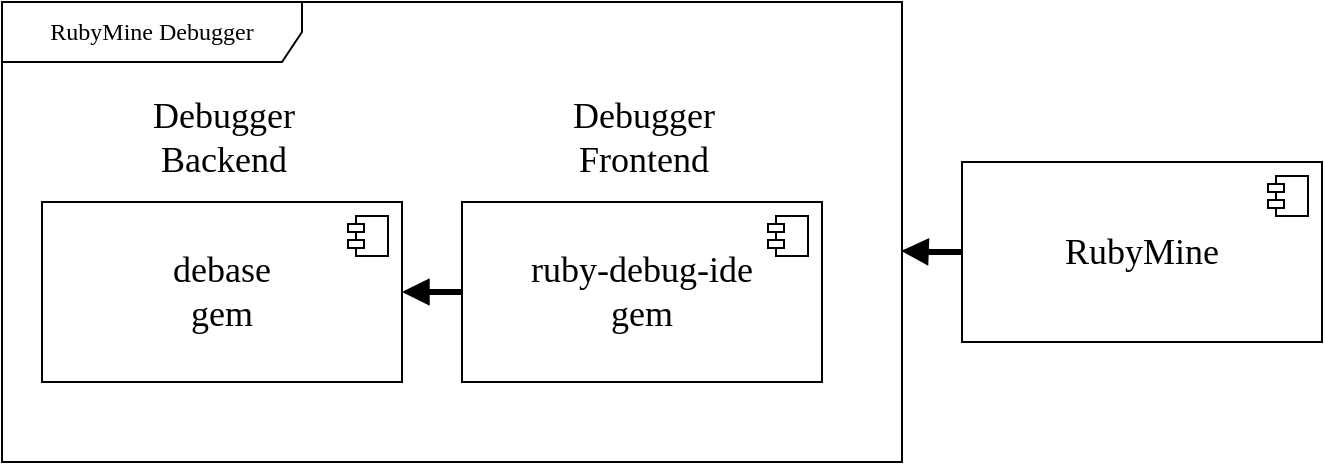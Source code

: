 <mxfile version="24.6.5" type="device">
  <diagram name="Page-1" id="f-sBaS7kKL6H8T4tUrvl">
    <mxGraphModel dx="1247" dy="691" grid="1" gridSize="10" guides="1" tooltips="1" connect="1" arrows="1" fold="1" page="1" pageScale="1" pageWidth="850" pageHeight="1100" math="0" shadow="0">
      <root>
        <mxCell id="0" />
        <mxCell id="1" parent="0" />
        <mxCell id="qSp2voCxcjBClg3Vv-4l-1" value="&lt;font style=&quot;font-size: 18px;&quot; data-font-src=&quot;https://fonts.googleapis.com/css?family=Montserrat&quot;&gt;RubyMine&lt;/font&gt;" style="html=1;dropTarget=0;whiteSpace=wrap;fontStyle=0;fontFamily=Montserrat;fontSource=https%3A%2F%2Ffonts.googleapis.com%2Fcss%3Ffamily%3DMontserrat;" parent="1" vertex="1">
          <mxGeometry x="540" y="200" width="180" height="90" as="geometry" />
        </mxCell>
        <mxCell id="qSp2voCxcjBClg3Vv-4l-2" value="" style="shape=module;jettyWidth=8;jettyHeight=4;fontStyle=0;fontFamily=Montserrat;fontSource=https%3A%2F%2Ffonts.googleapis.com%2Fcss%3Ffamily%3DMontserrat;" parent="qSp2voCxcjBClg3Vv-4l-1" vertex="1">
          <mxGeometry x="1" width="20" height="20" relative="1" as="geometry">
            <mxPoint x="-27" y="7" as="offset" />
          </mxGeometry>
        </mxCell>
        <mxCell id="qSp2voCxcjBClg3Vv-4l-3" value="&lt;font style=&quot;font-size: 18px;&quot; data-font-src=&quot;https://fonts.googleapis.com/css?family=Montserrat&quot;&gt;ruby-debug-ide&lt;br&gt;gem&lt;/font&gt;" style="html=1;dropTarget=0;whiteSpace=wrap;fontStyle=0;fontFamily=Montserrat;fontSource=https%3A%2F%2Ffonts.googleapis.com%2Fcss%3Ffamily%3DMontserrat;" parent="1" vertex="1">
          <mxGeometry x="290" y="220" width="180" height="90" as="geometry" />
        </mxCell>
        <mxCell id="qSp2voCxcjBClg3Vv-4l-4" value="" style="shape=module;jettyWidth=8;jettyHeight=4;fontStyle=0;fontFamily=Montserrat;fontSource=https%3A%2F%2Ffonts.googleapis.com%2Fcss%3Ffamily%3DMontserrat;" parent="qSp2voCxcjBClg3Vv-4l-3" vertex="1">
          <mxGeometry x="1" width="20" height="20" relative="1" as="geometry">
            <mxPoint x="-27" y="7" as="offset" />
          </mxGeometry>
        </mxCell>
        <mxCell id="qSp2voCxcjBClg3Vv-4l-5" value="&lt;font data-font-src=&quot;https://fonts.googleapis.com/css?family=Montserrat&quot; style=&quot;font-size: 18px;&quot;&gt;debase&lt;br&gt;gem&lt;/font&gt;" style="html=1;dropTarget=0;whiteSpace=wrap;fontStyle=0;fontFamily=Montserrat;fontSource=https%3A%2F%2Ffonts.googleapis.com%2Fcss%3Ffamily%3DMontserrat;" parent="1" vertex="1">
          <mxGeometry x="80" y="220" width="180" height="90" as="geometry" />
        </mxCell>
        <mxCell id="qSp2voCxcjBClg3Vv-4l-6" value="" style="shape=module;jettyWidth=8;jettyHeight=4;fontStyle=0;fontFamily=Montserrat;fontSource=https%3A%2F%2Ffonts.googleapis.com%2Fcss%3Ffamily%3DMontserrat;" parent="qSp2voCxcjBClg3Vv-4l-5" vertex="1">
          <mxGeometry x="1" width="20" height="20" relative="1" as="geometry">
            <mxPoint x="-27" y="7" as="offset" />
          </mxGeometry>
        </mxCell>
        <mxCell id="qSp2voCxcjBClg3Vv-4l-7" value="" style="endArrow=block;endFill=1;html=1;edgeStyle=orthogonalEdgeStyle;align=left;verticalAlign=top;rounded=0;entryX=1;entryY=0.5;entryDx=0;entryDy=0;exitX=0;exitY=0.5;exitDx=0;exitDy=0;strokeWidth=3;fontStyle=0;fontFamily=Montserrat;fontSource=https%3A%2F%2Ffonts.googleapis.com%2Fcss%3Ffamily%3DMontserrat;" parent="1" source="qSp2voCxcjBClg3Vv-4l-3" target="qSp2voCxcjBClg3Vv-4l-5" edge="1">
          <mxGeometry x="-1" relative="1" as="geometry">
            <mxPoint x="350" y="290" as="sourcePoint" />
            <mxPoint x="510" y="290" as="targetPoint" />
          </mxGeometry>
        </mxCell>
        <mxCell id="qSp2voCxcjBClg3Vv-4l-9" value="" style="endArrow=block;endFill=1;html=1;edgeStyle=orthogonalEdgeStyle;align=left;verticalAlign=top;rounded=0;entryX=0.999;entryY=0.541;entryDx=0;entryDy=0;exitX=0;exitY=0.5;exitDx=0;exitDy=0;strokeWidth=3;entryPerimeter=0;fontStyle=0;fontFamily=Montserrat;fontSource=https%3A%2F%2Ffonts.googleapis.com%2Fcss%3Ffamily%3DMontserrat;" parent="1" source="qSp2voCxcjBClg3Vv-4l-1" target="qSp2voCxcjBClg3Vv-4l-14" edge="1">
          <mxGeometry x="-1" relative="1" as="geometry">
            <mxPoint x="560" y="350" as="sourcePoint" />
            <mxPoint x="470" y="350" as="targetPoint" />
            <mxPoint as="offset" />
          </mxGeometry>
        </mxCell>
        <mxCell id="qSp2voCxcjBClg3Vv-4l-11" value="&lt;div style=&quot;text-align: center;&quot;&gt;&lt;font&gt;&lt;span style=&quot;font-size: 18px;&quot;&gt;Debugger Backend&lt;/span&gt;&lt;/font&gt;&lt;/div&gt;" style="text;whiteSpace=wrap;html=1;fontStyle=0;fontFamily=Montserrat;fontSource=https%3A%2F%2Ffonts.googleapis.com%2Fcss%3Ffamily%3DMontserrat;" parent="1" vertex="1">
          <mxGeometry x="120" y="160" width="100" height="60" as="geometry" />
        </mxCell>
        <mxCell id="qSp2voCxcjBClg3Vv-4l-12" value="&lt;div style=&quot;text-align: center;&quot;&gt;&lt;font&gt;&lt;span style=&quot;font-size: 18px;&quot;&gt;Debugger Frontend&lt;/span&gt;&lt;/font&gt;&lt;/div&gt;" style="text;whiteSpace=wrap;html=1;fontStyle=0;fontFamily=Montserrat;fontSource=https%3A%2F%2Ffonts.googleapis.com%2Fcss%3Ffamily%3DMontserrat;" parent="1" vertex="1">
          <mxGeometry x="330" y="160" width="100" height="60" as="geometry" />
        </mxCell>
        <mxCell id="qSp2voCxcjBClg3Vv-4l-14" value="&lt;font data-font-src=&quot;https://fonts.googleapis.com/css?family=Montserrat&quot; face=&quot;Montserrat&quot;&gt;RubyMine Debugger&lt;/font&gt;" style="shape=umlFrame;whiteSpace=wrap;html=1;pointerEvents=0;width=150;height=30;movable=1;resizable=1;rotatable=1;deletable=1;editable=1;locked=0;connectable=1;" parent="1" vertex="1">
          <mxGeometry x="60" y="120" width="450" height="230" as="geometry" />
        </mxCell>
      </root>
    </mxGraphModel>
  </diagram>
</mxfile>
